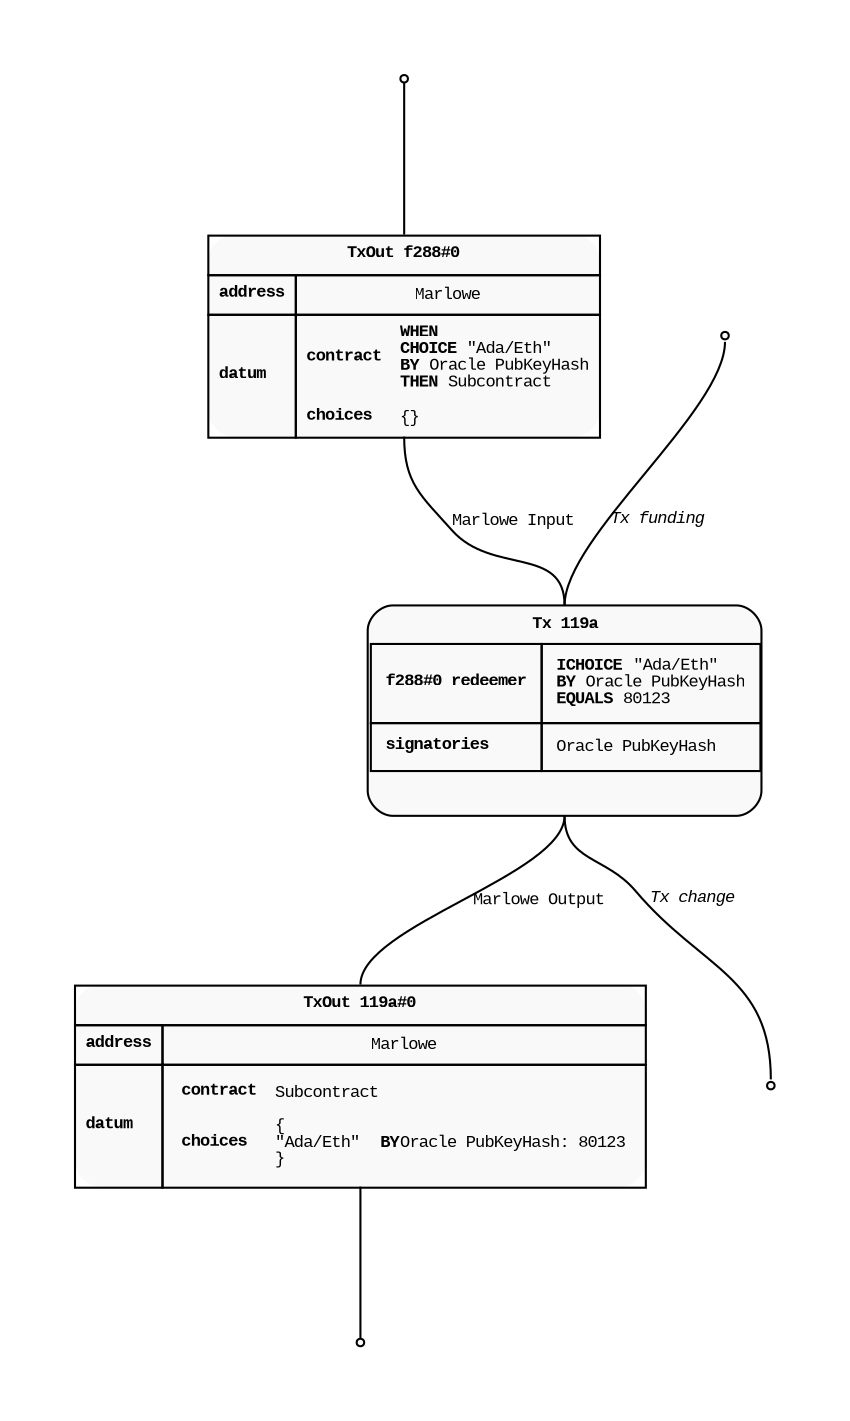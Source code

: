 digraph Marlowe_Choice_Authenticity {
  rankdir=TD;
  graph [pad="0.5", nodesep="0.8", ranksep="1"];
  node [shape=rect, style="filled,rounded", fillcolor="#f9f9f9", fontname="Courier New", fontsize="8pt"];
  edge [arrowhead=none, tailport="s", headport="n", color="#aaa", fontname="Courier New", fontsize="8pt"];

  Tx [label=<
    <TABLE CELLSPACING="0" CELLPADDING="4" border="1" CELLBORDER="0" style="rounded" color="#aaa">
      <TR>
        <TD colspan="2" align="center"><b>Tx 119a</b></TD>
      </TR>
      <TR>
        <TD CELLPADDING="0">
          <TABLE CELLSPACING="0" CELLPADDING="6" border="0" CELLBORDER="0">
            <TR>
              <TD border="1" align="left"><b>f288#0 redeemer</b></TD>
              <TD border="1" align="left" balign="left"><b>ICHOICE </b>"Ada/Eth"<br/><b>BY </b>Oracle PubKeyHash<br/><b>EQUALS </b>80123</TD>
            </TR>
            <TR>
              <TD border="1" align="left"><b>signatories</b></TD>
              <TD border="1" align="left">Oracle PubKeyHash</TD>
            </TR>
            <TR>
              <TD collspan="2" align="center"> </TD>
            </TR>
          </TABLE>
        </TD>
      </TR>
    </TABLE>
  > color="#aaa" shape="plain"];

  MarloweInitialThreadPoint [shape=point];
  MarloweInitialThreadPoint -> MarloweInitialOutput;

  MarloweInitialOutput [label=<
    <TABLE CELLSPACING="0" CELLPADDING="4" border="0" CELLBORDER="1" style="rounded" color="#aaa">
      <TR>
        <TD colspan="2" align="center"><b>TxOut f288#0</b></TD>
      </TR>
      <TR>
        <TD align="left"><b>address</b></TD>
        <TD>Marlowe</TD>
      </TR>
      <TR>
        <TD align="left"><b>datum</b></TD>
        <TD align="left" balign="left" cellpadding="0">
          <TABLE CELLSPACING="0" CELLPADDING="4" border="0" CELLBORDER="0">
            <TR>
              <TD align="left"><b>contract</b></TD>
              <TD align="left" balign="left"><b>WHEN</b><br /><b>CHOICE </b>"Ada/Eth"<br/><b>BY </b>Oracle PubKeyHash<br/><b>THEN </b>Subcontract</TD>
            </TR>
            <TR>
              <TD align="left"><b>choices</b></TD>
              <TD align="left" balign="left">{}</TD>
            </TR>
          </TABLE>
        </TD>
      </TR>
      </TABLE>
  > shape="plain" border="0"]

  MarloweInitialOutput -> Tx [label=<Marlowe Input>];

  FundingOutput [shape=point];
  FundingOutput -> Tx [label=<<i>Tx funding</i>>];

  MarloweOutput [label=<
    <TABLE CELLSPACING="0" CELLPADDING="4" border="0" CELLBORDER="1" style="rounded" color="#aaa">
      <TR>
        <TD colspan="2" align="center"><b>TxOut 119a#0</b></TD>
      </TR>
      <TR>
        <TD align="left"><b>address</b></TD>
        <TD>Marlowe</TD>
      </TR>
      <TR>
        <TD align="left"><b>datum</b></TD>
        <TD align="left" balign="left">
          <TABLE CELLSPACING="0" CELLPADDING="4" border="0" CELLBORDER="0" style="rounded" color="#aaa">
            <TR>
              <TD align="left"><b>contract</b></TD>
              <TD align="left" balign="left">Subcontract</TD>
            </TR>
            <TR>
              <TD align="left"><b>choices</b></TD>
              <TD align="left" balign="left">{<br />"Ada/Eth" <b> BY</b>Oracle PubKeyHash: 80123<br/>}</TD>
            </TR>
          </TABLE>
        </TD>
      </TR>
      </TABLE>
  > shape="plain" border="1" color="#000"]

  Tx -> MarloweOutput [label=<Marlowe Output>];

  MarloweResultingThreadPoint [shape=point];
  MarloweOutput -> MarloweResultingThreadPoint;

  change [shape=point];
  Tx -> change [label=<<i>Tx change</i>>];

}

